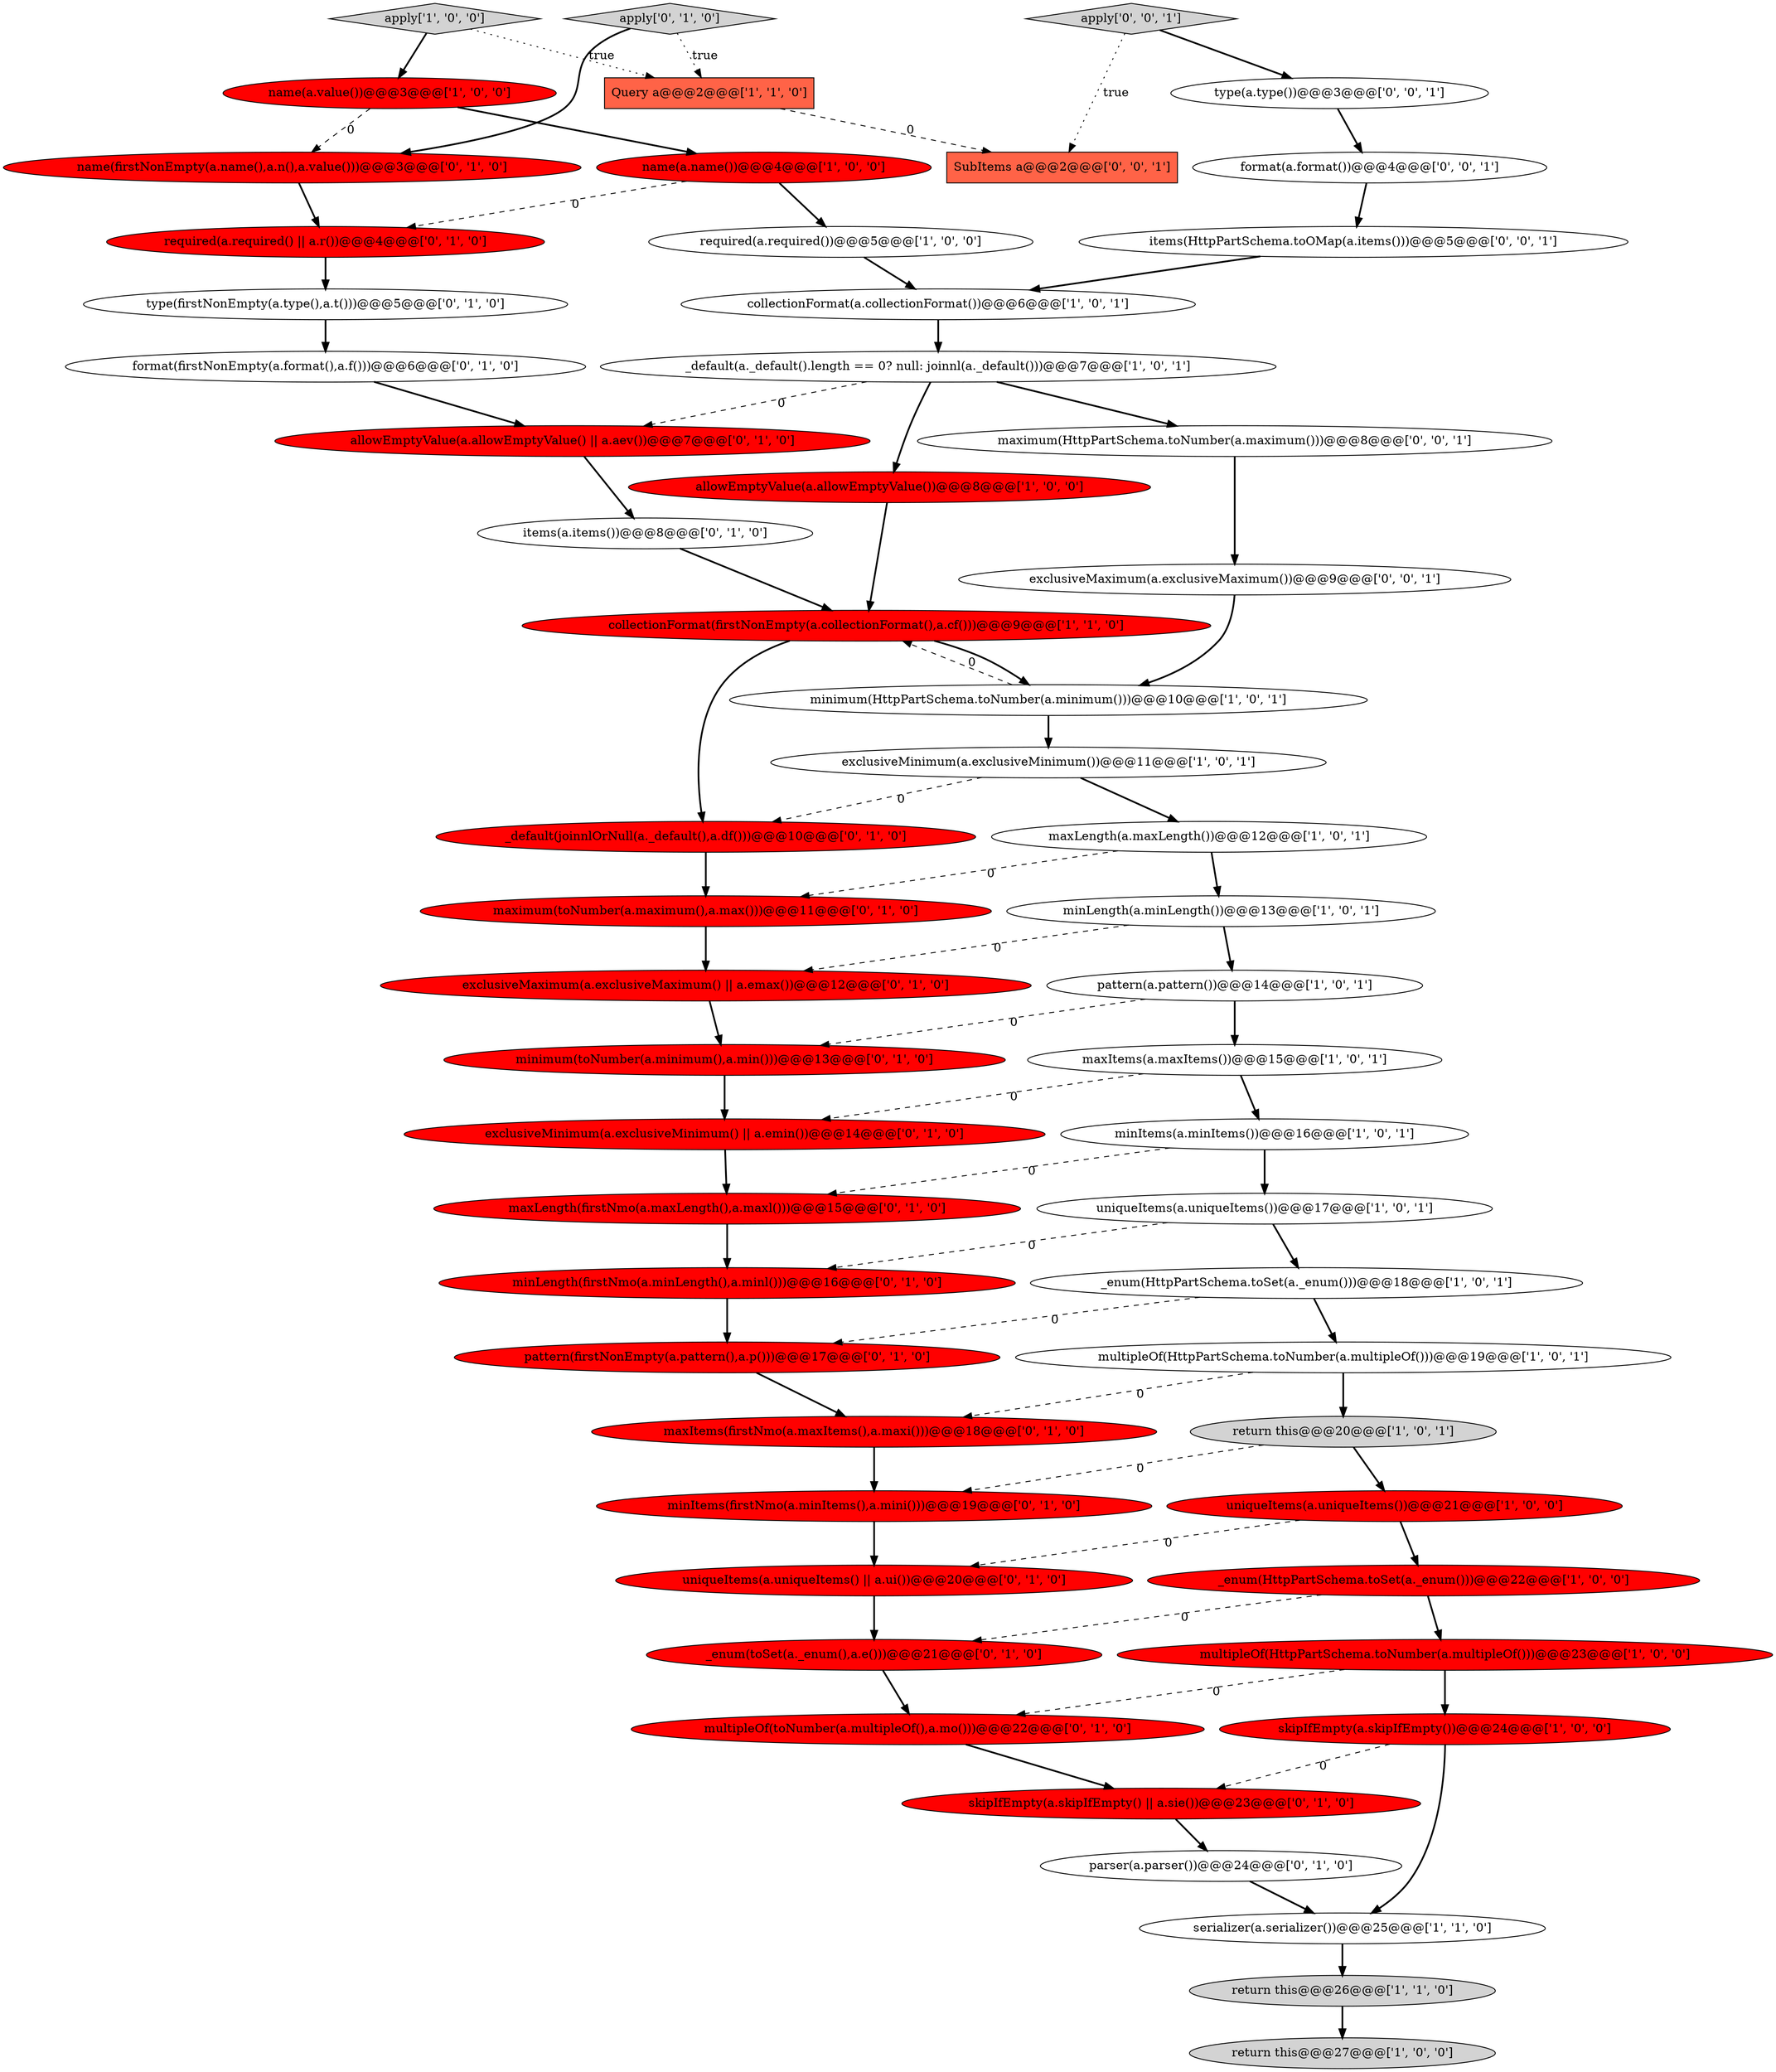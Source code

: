 digraph {
23 [style = filled, label = "collectionFormat(firstNonEmpty(a.collectionFormat(),a.cf()))@@@9@@@['1', '1', '0']", fillcolor = red, shape = ellipse image = "AAA1AAABBB1BBB"];
18 [style = filled, label = "multipleOf(HttpPartSchema.toNumber(a.multipleOf()))@@@19@@@['1', '0', '1']", fillcolor = white, shape = ellipse image = "AAA0AAABBB1BBB"];
38 [style = filled, label = "_default(joinnlOrNull(a._default(),a.df()))@@@10@@@['0', '1', '0']", fillcolor = red, shape = ellipse image = "AAA1AAABBB2BBB"];
8 [style = filled, label = "serializer(a.serializer())@@@25@@@['1', '1', '0']", fillcolor = white, shape = ellipse image = "AAA0AAABBB1BBB"];
39 [style = filled, label = "maxLength(firstNmo(a.maxLength(),a.maxl()))@@@15@@@['0', '1', '0']", fillcolor = red, shape = ellipse image = "AAA1AAABBB2BBB"];
20 [style = filled, label = "return this@@@20@@@['1', '0', '1']", fillcolor = lightgray, shape = ellipse image = "AAA0AAABBB1BBB"];
11 [style = filled, label = "required(a.required())@@@5@@@['1', '0', '0']", fillcolor = white, shape = ellipse image = "AAA0AAABBB1BBB"];
21 [style = filled, label = "collectionFormat(a.collectionFormat())@@@6@@@['1', '0', '1']", fillcolor = white, shape = ellipse image = "AAA0AAABBB1BBB"];
31 [style = filled, label = "exclusiveMinimum(a.exclusiveMinimum() || a.emin())@@@14@@@['0', '1', '0']", fillcolor = red, shape = ellipse image = "AAA1AAABBB2BBB"];
22 [style = filled, label = "uniqueItems(a.uniqueItems())@@@17@@@['1', '0', '1']", fillcolor = white, shape = ellipse image = "AAA0AAABBB1BBB"];
41 [style = filled, label = "name(firstNonEmpty(a.name(),a.n(),a.value()))@@@3@@@['0', '1', '0']", fillcolor = red, shape = ellipse image = "AAA1AAABBB2BBB"];
32 [style = filled, label = "required(a.required() || a.r())@@@4@@@['0', '1', '0']", fillcolor = red, shape = ellipse image = "AAA1AAABBB2BBB"];
13 [style = filled, label = "exclusiveMinimum(a.exclusiveMinimum())@@@11@@@['1', '0', '1']", fillcolor = white, shape = ellipse image = "AAA0AAABBB1BBB"];
26 [style = filled, label = "name(a.name())@@@4@@@['1', '0', '0']", fillcolor = red, shape = ellipse image = "AAA1AAABBB1BBB"];
55 [style = filled, label = "items(HttpPartSchema.toOMap(a.items()))@@@5@@@['0', '0', '1']", fillcolor = white, shape = ellipse image = "AAA0AAABBB3BBB"];
4 [style = filled, label = "skipIfEmpty(a.skipIfEmpty())@@@24@@@['1', '0', '0']", fillcolor = red, shape = ellipse image = "AAA1AAABBB1BBB"];
54 [style = filled, label = "format(a.format())@@@4@@@['0', '0', '1']", fillcolor = white, shape = ellipse image = "AAA0AAABBB3BBB"];
28 [style = filled, label = "minimum(toNumber(a.minimum(),a.min()))@@@13@@@['0', '1', '0']", fillcolor = red, shape = ellipse image = "AAA1AAABBB2BBB"];
15 [style = filled, label = "apply['1', '0', '0']", fillcolor = lightgray, shape = diamond image = "AAA0AAABBB1BBB"];
16 [style = filled, label = "_default(a._default().length == 0? null: joinnl(a._default()))@@@7@@@['1', '0', '1']", fillcolor = white, shape = ellipse image = "AAA0AAABBB1BBB"];
43 [style = filled, label = "multipleOf(toNumber(a.multipleOf(),a.mo()))@@@22@@@['0', '1', '0']", fillcolor = red, shape = ellipse image = "AAA1AAABBB2BBB"];
42 [style = filled, label = "parser(a.parser())@@@24@@@['0', '1', '0']", fillcolor = white, shape = ellipse image = "AAA0AAABBB2BBB"];
19 [style = filled, label = "_enum(HttpPartSchema.toSet(a._enum()))@@@22@@@['1', '0', '0']", fillcolor = red, shape = ellipse image = "AAA1AAABBB1BBB"];
27 [style = filled, label = "skipIfEmpty(a.skipIfEmpty() || a.sie())@@@23@@@['0', '1', '0']", fillcolor = red, shape = ellipse image = "AAA1AAABBB2BBB"];
53 [style = filled, label = "exclusiveMaximum(a.exclusiveMaximum())@@@9@@@['0', '0', '1']", fillcolor = white, shape = ellipse image = "AAA0AAABBB3BBB"];
24 [style = filled, label = "multipleOf(HttpPartSchema.toNumber(a.multipleOf()))@@@23@@@['1', '0', '0']", fillcolor = red, shape = ellipse image = "AAA1AAABBB1BBB"];
48 [style = filled, label = "_enum(toSet(a._enum(),a.e()))@@@21@@@['0', '1', '0']", fillcolor = red, shape = ellipse image = "AAA1AAABBB2BBB"];
3 [style = filled, label = "maxItems(a.maxItems())@@@15@@@['1', '0', '1']", fillcolor = white, shape = ellipse image = "AAA0AAABBB1BBB"];
35 [style = filled, label = "items(a.items())@@@8@@@['0', '1', '0']", fillcolor = white, shape = ellipse image = "AAA0AAABBB2BBB"];
14 [style = filled, label = "uniqueItems(a.uniqueItems())@@@21@@@['1', '0', '0']", fillcolor = red, shape = ellipse image = "AAA1AAABBB1BBB"];
51 [style = filled, label = "SubItems a@@@2@@@['0', '0', '1']", fillcolor = tomato, shape = box image = "AAA0AAABBB3BBB"];
36 [style = filled, label = "maximum(toNumber(a.maximum(),a.max()))@@@11@@@['0', '1', '0']", fillcolor = red, shape = ellipse image = "AAA1AAABBB2BBB"];
2 [style = filled, label = "_enum(HttpPartSchema.toSet(a._enum()))@@@18@@@['1', '0', '1']", fillcolor = white, shape = ellipse image = "AAA0AAABBB1BBB"];
50 [style = filled, label = "type(a.type())@@@3@@@['0', '0', '1']", fillcolor = white, shape = ellipse image = "AAA0AAABBB3BBB"];
6 [style = filled, label = "return this@@@26@@@['1', '1', '0']", fillcolor = lightgray, shape = ellipse image = "AAA0AAABBB1BBB"];
17 [style = filled, label = "allowEmptyValue(a.allowEmptyValue())@@@8@@@['1', '0', '0']", fillcolor = red, shape = ellipse image = "AAA1AAABBB1BBB"];
46 [style = filled, label = "exclusiveMaximum(a.exclusiveMaximum() || a.emax())@@@12@@@['0', '1', '0']", fillcolor = red, shape = ellipse image = "AAA1AAABBB2BBB"];
29 [style = filled, label = "pattern(firstNonEmpty(a.pattern(),a.p()))@@@17@@@['0', '1', '0']", fillcolor = red, shape = ellipse image = "AAA1AAABBB2BBB"];
45 [style = filled, label = "minItems(firstNmo(a.minItems(),a.mini()))@@@19@@@['0', '1', '0']", fillcolor = red, shape = ellipse image = "AAA1AAABBB2BBB"];
47 [style = filled, label = "format(firstNonEmpty(a.format(),a.f()))@@@6@@@['0', '1', '0']", fillcolor = white, shape = ellipse image = "AAA0AAABBB2BBB"];
52 [style = filled, label = "maximum(HttpPartSchema.toNumber(a.maximum()))@@@8@@@['0', '0', '1']", fillcolor = white, shape = ellipse image = "AAA0AAABBB3BBB"];
37 [style = filled, label = "uniqueItems(a.uniqueItems() || a.ui())@@@20@@@['0', '1', '0']", fillcolor = red, shape = ellipse image = "AAA1AAABBB2BBB"];
34 [style = filled, label = "minLength(firstNmo(a.minLength(),a.minl()))@@@16@@@['0', '1', '0']", fillcolor = red, shape = ellipse image = "AAA1AAABBB2BBB"];
1 [style = filled, label = "minLength(a.minLength())@@@13@@@['1', '0', '1']", fillcolor = white, shape = ellipse image = "AAA0AAABBB1BBB"];
5 [style = filled, label = "maxLength(a.maxLength())@@@12@@@['1', '0', '1']", fillcolor = white, shape = ellipse image = "AAA0AAABBB1BBB"];
12 [style = filled, label = "minimum(HttpPartSchema.toNumber(a.minimum()))@@@10@@@['1', '0', '1']", fillcolor = white, shape = ellipse image = "AAA0AAABBB1BBB"];
25 [style = filled, label = "Query a@@@2@@@['1', '1', '0']", fillcolor = tomato, shape = box image = "AAA0AAABBB1BBB"];
33 [style = filled, label = "maxItems(firstNmo(a.maxItems(),a.maxi()))@@@18@@@['0', '1', '0']", fillcolor = red, shape = ellipse image = "AAA1AAABBB2BBB"];
9 [style = filled, label = "return this@@@27@@@['1', '0', '0']", fillcolor = lightgray, shape = ellipse image = "AAA0AAABBB1BBB"];
0 [style = filled, label = "minItems(a.minItems())@@@16@@@['1', '0', '1']", fillcolor = white, shape = ellipse image = "AAA0AAABBB1BBB"];
10 [style = filled, label = "name(a.value())@@@3@@@['1', '0', '0']", fillcolor = red, shape = ellipse image = "AAA1AAABBB1BBB"];
49 [style = filled, label = "apply['0', '0', '1']", fillcolor = lightgray, shape = diamond image = "AAA0AAABBB3BBB"];
7 [style = filled, label = "pattern(a.pattern())@@@14@@@['1', '0', '1']", fillcolor = white, shape = ellipse image = "AAA0AAABBB1BBB"];
40 [style = filled, label = "type(firstNonEmpty(a.type(),a.t()))@@@5@@@['0', '1', '0']", fillcolor = white, shape = ellipse image = "AAA0AAABBB2BBB"];
44 [style = filled, label = "allowEmptyValue(a.allowEmptyValue() || a.aev())@@@7@@@['0', '1', '0']", fillcolor = red, shape = ellipse image = "AAA1AAABBB2BBB"];
30 [style = filled, label = "apply['0', '1', '0']", fillcolor = lightgray, shape = diamond image = "AAA0AAABBB2BBB"];
54->55 [style = bold, label=""];
34->29 [style = bold, label=""];
15->10 [style = bold, label=""];
41->32 [style = bold, label=""];
30->41 [style = bold, label=""];
16->52 [style = bold, label=""];
22->2 [style = bold, label=""];
55->21 [style = bold, label=""];
52->53 [style = bold, label=""];
12->23 [style = dashed, label="0"];
14->37 [style = dashed, label="0"];
46->28 [style = bold, label=""];
3->31 [style = dashed, label="0"];
20->45 [style = dashed, label="0"];
26->32 [style = dashed, label="0"];
44->35 [style = bold, label=""];
39->34 [style = bold, label=""];
28->31 [style = bold, label=""];
11->21 [style = bold, label=""];
42->8 [style = bold, label=""];
16->44 [style = dashed, label="0"];
25->51 [style = dashed, label="0"];
4->27 [style = dashed, label="0"];
2->18 [style = bold, label=""];
14->19 [style = bold, label=""];
38->36 [style = bold, label=""];
10->26 [style = bold, label=""];
20->14 [style = bold, label=""];
8->6 [style = bold, label=""];
13->38 [style = dashed, label="0"];
16->17 [style = bold, label=""];
0->39 [style = dashed, label="0"];
22->34 [style = dashed, label="0"];
5->36 [style = dashed, label="0"];
1->7 [style = bold, label=""];
17->23 [style = bold, label=""];
26->11 [style = bold, label=""];
7->3 [style = bold, label=""];
3->0 [style = bold, label=""];
49->50 [style = bold, label=""];
27->42 [style = bold, label=""];
19->24 [style = bold, label=""];
49->51 [style = dotted, label="true"];
12->13 [style = bold, label=""];
5->1 [style = bold, label=""];
18->20 [style = bold, label=""];
35->23 [style = bold, label=""];
36->46 [style = bold, label=""];
24->4 [style = bold, label=""];
29->33 [style = bold, label=""];
10->41 [style = dashed, label="0"];
30->25 [style = dotted, label="true"];
24->43 [style = dashed, label="0"];
7->28 [style = dashed, label="0"];
48->43 [style = bold, label=""];
1->46 [style = dashed, label="0"];
2->29 [style = dashed, label="0"];
0->22 [style = bold, label=""];
32->40 [style = bold, label=""];
23->38 [style = bold, label=""];
40->47 [style = bold, label=""];
37->48 [style = bold, label=""];
43->27 [style = bold, label=""];
19->48 [style = dashed, label="0"];
13->5 [style = bold, label=""];
21->16 [style = bold, label=""];
47->44 [style = bold, label=""];
4->8 [style = bold, label=""];
33->45 [style = bold, label=""];
23->12 [style = bold, label=""];
31->39 [style = bold, label=""];
45->37 [style = bold, label=""];
6->9 [style = bold, label=""];
15->25 [style = dotted, label="true"];
50->54 [style = bold, label=""];
53->12 [style = bold, label=""];
18->33 [style = dashed, label="0"];
}
